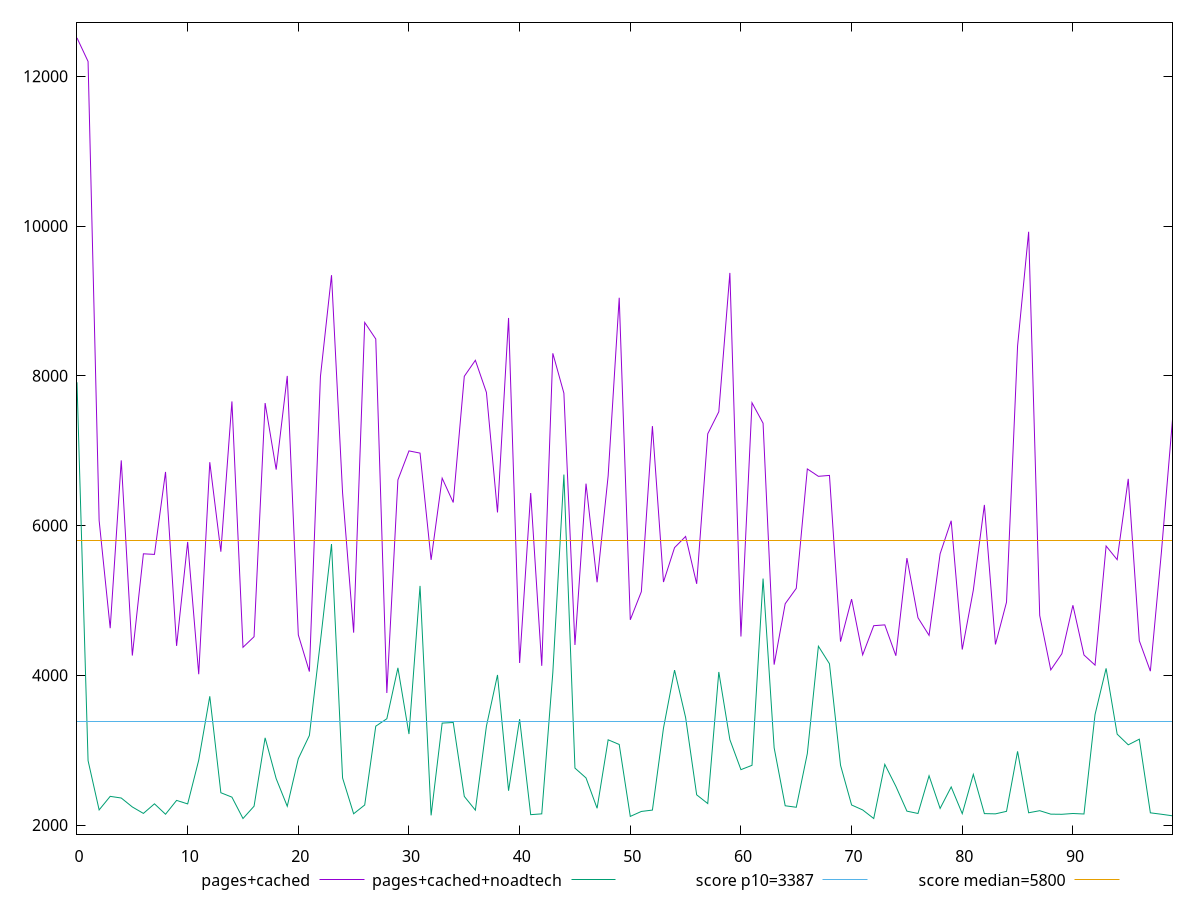 reset

$pagesCached <<EOF
0 12512.440109029718
1 12197.795748923796
2 6067.976400960044
3 4629.381491859708
4 6870.398417945198
5 4264.158597287943
6 5622.791885381882
7 5614.897774791379
8 6716.046372244357
9 4392.756419929638
10 5781.096851584882
11 4014.473520455705
12 6846.055686029042
13 5650.669424716829
14 7657.444644385425
15 4374.05826255791
16 4515.526440986492
17 7635.919749624287
18 6747.633174088513
19 7998.346241212466
20 4539.901066437386
21 4050.099030116374
22 7990.687632524059
23 9343.91783277415
24 6436.433477760189
25 4569.631201778515
26 8712.252018546633
27 8491.59717767658
28 3763.8779361670236
29 6609.910390274588
30 6997.046527436625
31 6967.678774540003
32 5541.602160511253
33 6632.413714714634
34 6308.215724732429
35 7993.406368563055
36 8207.09950253048
37 7777.7063772099855
38 6175.158915967724
39 8772.257199464264
40 4164.533938334722
41 6434.584697588707
42 4126.996049086307
43 8300.290274611434
44 7768.223785983276
45 4405.564986575295
46 6559.543133446388
47 5242.274229362073
48 6664.302508237226
49 9042.272465642665
50 4741.232286632197
51 5116.8758680740375
52 7328.107042320153
53 5245.749649432946
54 5705.113156149751
55 5854.572966652991
56 5221.900660461495
57 7225.098573854755
58 7520.200942473599
59 9373.880072036958
60 4518.624037577056
61 7639.6624398914155
62 7366.454698936618
63 4142.646648389971
64 4955.981892514607
65 5161.335725038144
66 6756.019797787947
67 6657.643706847336
68 6669.773398058831
69 4449.925614109324
70 5017.420514601443
71 4273.011786172525
72 4662.780592843158
73 4673.710162191858
74 4261.483504177611
75 5565.580379363151
76 4768.888459483567
77 4533.598621760302
78 5622.655414231296
79 6064.149920240053
80 4344.563836749274
81 5137.602956499806
82 6275.905792643053
83 4412.634036280782
84 4977.03615293505
85 8398.28874233036
86 9923.306255326524
87 4798.871882480686
88 4072.247486473436
89 4287.965613065471
90 4935.577165218361
91 4271.477860368695
92 4135.994937937786
93 5726.920775565289
94 5544.592119686354
95 6623.823941025023
96 4461.6045454781915
97 4055.598180679387
98 5647.925322291943
99 7416.357427722595
EOF

$pagesCachedNoadtech <<EOF
0 7913.276980016753
1 2860.8834680216196
2 2202.6225
3 2383.5964919886105
4 2361.3424680191993
5 2242.0025
6 2155.8559999999998
7 2283.786
8 2144.939627982533
9 2329.5087919813514
10 2282.7574999999997
11 2866.7443440062284
12 3720.2785800089123
13 2432.072972015047
14 2373.042611981451
15 2087.6465
16 2251.8982279944657
17 3165.211227990126
18 2619.807651998174
19 2251.2259999999997
20 2886.9194639978173
21 3196.976047986222
22 4454.471916025615
23 5753.2417879949335
24 2628.804115977716
25 2151.0159999999996
26 2268.3199999999997
27 3320.8826280106546
28 3420.084583974052
29 4099.720159987032
30 3215.7567839876538
31 5194.478788011289
32 2129.4725
33 3361.8473880097868
34 3369.9751519995098
35 2382.853983998501
36 2199.339
37 3321.4356839873194
38 4004.8184759781843
39 2458.6595639974003
40 3414.7216923551273
41 2139.2074999999995
42 2149.905
43 4036.2072377084505
44 6680.908931975209
45 2760.906952010274
46 2629.4903280021426
47 2224.3859999999995
48 3138.861796008492
49 3076.0611359829077
50 2115.8985000000002
51 2182.025
52 2200.3565
53 3294.9985800111654
54 4069.823344468018
55 3436.4494319995756
56 2403.9224999999997
57 2287.405
58 4044.7568679672113
59 3140.650287990845
60 2740.1258479858043
61 2798.2865040023567
62 5292.132378005148
63 3032.1747080177306
64 2257.9121119997253
65 2238.0085159753794
66 2955.3999799968956
67 4388.5468411014335
68 4154.161593451756
69 2799.517024010551
70 2268.4465000000005
71 2202.2650000000003
72 2087.5954999999994
73 2810.7721880080344
74 2517.582068016947
75 2186.0235000000002
76 2154.8715
77 2658.7287680121062
78 2222.365375987446
79 2509.3443160026673
80 2152.3414999999995
81 2677.1005119913816
82 2153.1995
83 2149.938
84 2183.4165
85 2984.649063997149
86 2164.4965
87 2192.046
88 2145.973
89 2144.0365
90 2154.591
91 2147.9965
92 3476.2111417376464
93 4092.9668296081722
94 3214.5058954087435
95 3071.738428012156
96 3147.1414760019657
97 2163.6165
98 2144.6085000000003
99 2123.8900000000003
EOF

set key outside below
set xrange [0:99]
set yrange [1879.098607819405:12720.937001210312]
set trange [1879.098607819405:12720.937001210312]
set terminal svg size 640, 520 enhanced background rgb 'white'
set output "report_00014_2021-02-09T15:56:05.503Z/speed-index/comparison/line/1_vs_2.svg"

plot $pagesCached title "pages+cached" with line, \
     $pagesCachedNoadtech title "pages+cached+noadtech" with line, \
     3387 title "score p10=3387", \
     5800 title "score median=5800"

reset
